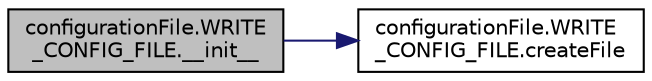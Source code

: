 digraph "configurationFile.WRITE_CONFIG_FILE.__init__"
{
 // LATEX_PDF_SIZE
  edge [fontname="Helvetica",fontsize="10",labelfontname="Helvetica",labelfontsize="10"];
  node [fontname="Helvetica",fontsize="10",shape=record];
  rankdir="LR";
  Node1 [label="configurationFile.WRITE\l_CONFIG_FILE.__init__",height=0.2,width=0.4,color="black", fillcolor="grey75", style="filled", fontcolor="black",tooltip=" "];
  Node1 -> Node2 [color="midnightblue",fontsize="10",style="solid",fontname="Helvetica"];
  Node2 [label="configurationFile.WRITE\l_CONFIG_FILE.createFile",height=0.2,width=0.4,color="black", fillcolor="white", style="filled",URL="$classconfiguration_file_1_1_w_r_i_t_e___c_o_n_f_i_g___f_i_l_e.html#a0c013b392d7e7590bab6f14b5d0ee518",tooltip=" "];
}

